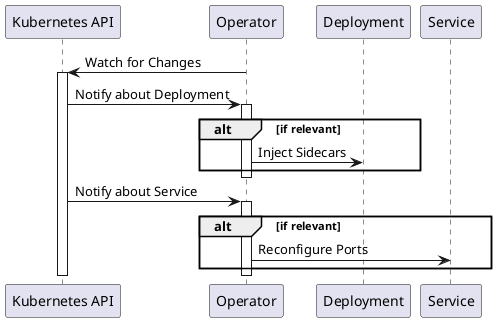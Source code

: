 @startuml
skinparam backgroundcolor transparent

participant "Kubernetes API" as api
participant "Operator" as op
participant "Deployment" as dep
participant "Service" as svc

op -> api : Watch for Changes
activate api

api -> op : Notify about Deployment
activate op
alt if relevant
op -> dep : Inject Sidecars
end
deactivate op

api -> op : Notify about Service
activate op
alt if relevant
op -> svc : Reconfigure Ports
end
deactivate op

deactivate api

@enduml
